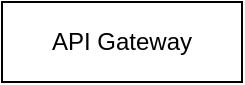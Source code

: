 <mxfile version="15.3.0" type="github">
  <diagram id="OTPW1WGyGBCO7BQE19kZ" name="Page-1">
    <mxGraphModel dx="966" dy="545" grid="1" gridSize="10" guides="1" tooltips="1" connect="1" arrows="1" fold="1" page="1" pageScale="1" pageWidth="1920" pageHeight="1200" math="0" shadow="0">
      <root>
        <mxCell id="0" />
        <mxCell id="1" parent="0" />
        <mxCell id="1dj3h2sg6Lnc-XZ_oSaT-1" value="API Gateway" style="rounded=0;whiteSpace=wrap;html=1;" vertex="1" parent="1">
          <mxGeometry x="880" y="560" width="120" height="40" as="geometry" />
        </mxCell>
      </root>
    </mxGraphModel>
  </diagram>
</mxfile>
